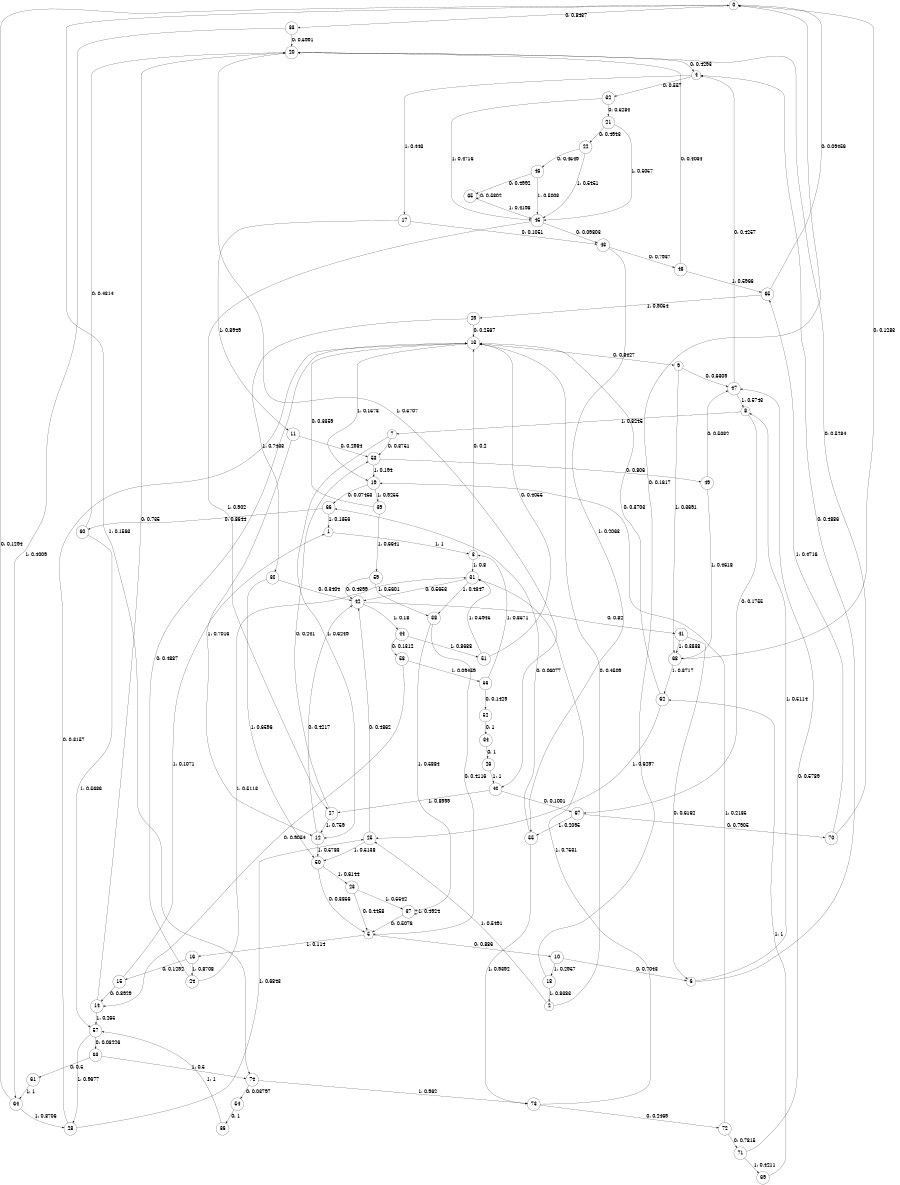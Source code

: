 digraph "ch23faceL9" {
size = "6,8.5";
ratio = "fill";
node [shape = circle];
node [fontsize = 24];
edge [fontsize = 24];
0 -> 33 [label = "0: 0.8437   "];
0 -> 74 [label = "1: 0.1563   "];
1 -> 3 [label = "1: 1        "];
2 -> 13 [label = "0: 0.4509   "];
2 -> 25 [label = "1: 0.5491   "];
3 -> 13 [label = "0: 0.2      "];
3 -> 31 [label = "1: 0.8      "];
4 -> 32 [label = "0: 0.557    "];
4 -> 17 [label = "1: 0.443    "];
5 -> 10 [label = "0: 0.886    "];
5 -> 16 [label = "1: 0.114    "];
6 -> 4 [label = "0: 0.4886   "];
6 -> 8 [label = "1: 0.5114   "];
7 -> 53 [label = "0: 0.3751   "];
7 -> 12 [label = "1: 0.6249   "];
8 -> 67 [label = "0: 0.1755   "];
8 -> 7 [label = "1: 0.8245   "];
9 -> 47 [label = "0: 0.6309   "];
9 -> 68 [label = "1: 0.3691   "];
10 -> 6 [label = "0: 0.7043   "];
10 -> 18 [label = "1: 0.2957   "];
11 -> 53 [label = "0: 0.2984   "];
11 -> 12 [label = "1: 0.7016   "];
12 -> 42 [label = "0: 0.4217   "];
12 -> 50 [label = "1: 0.5783   "];
13 -> 9 [label = "0: 0.8427   "];
13 -> 19 [label = "1: 0.1573   "];
14 -> 20 [label = "0: 0.735    "];
14 -> 57 [label = "1: 0.265    "];
15 -> 14 [label = "0: 0.8929   "];
15 -> 1 [label = "1: 0.1071   "];
16 -> 15 [label = "0: 0.1292   "];
16 -> 24 [label = "1: 0.8708   "];
17 -> 43 [label = "0: 0.1051   "];
17 -> 11 [label = "1: 0.8949   "];
18 -> 0 [label = "0: 0.1617   "];
18 -> 2 [label = "1: 0.8383   "];
19 -> 66 [label = "0: 0.07453  "];
19 -> 39 [label = "1: 0.9255   "];
20 -> 4 [label = "0: 0.4293   "];
20 -> 40 [label = "1: 0.5707   "];
21 -> 22 [label = "0: 0.4943   "];
21 -> 45 [label = "1: 0.5057   "];
22 -> 46 [label = "0: 0.4549   "];
22 -> 45 [label = "1: 0.5451   "];
23 -> 5 [label = "0: 0.4458   "];
23 -> 37 [label = "1: 0.5542   "];
24 -> 13 [label = "0: 0.4887   "];
24 -> 31 [label = "1: 0.5113   "];
25 -> 42 [label = "0: 0.4862   "];
25 -> 50 [label = "1: 0.5138   "];
26 -> 40 [label = "1: 1        "];
27 -> 53 [label = "0: 0.241    "];
27 -> 12 [label = "1: 0.759    "];
28 -> 13 [label = "0: 0.3157   "];
28 -> 25 [label = "1: 0.6843   "];
29 -> 13 [label = "0: 0.2567   "];
29 -> 30 [label = "1: 0.7433   "];
30 -> 42 [label = "0: 0.3404   "];
30 -> 50 [label = "1: 0.6596   "];
31 -> 42 [label = "0: 0.5653   "];
31 -> 38 [label = "1: 0.4347   "];
32 -> 21 [label = "0: 0.5284   "];
32 -> 45 [label = "1: 0.4716   "];
33 -> 20 [label = "0: 0.5991   "];
33 -> 64 [label = "1: 0.4009   "];
34 -> 26 [label = "0: 1        "];
35 -> 35 [label = "0: 0.5802   "];
35 -> 45 [label = "1: 0.4198   "];
36 -> 57 [label = "1: 1        "];
37 -> 5 [label = "0: 0.5076   "];
37 -> 37 [label = "1: 0.4924   "];
38 -> 5 [label = "0: 0.4116   "];
38 -> 37 [label = "1: 0.5884   "];
39 -> 13 [label = "0: 0.3359   "];
39 -> 59 [label = "1: 0.6641   "];
40 -> 67 [label = "0: 0.1001   "];
40 -> 27 [label = "1: 0.8999   "];
41 -> 6 [label = "0: 0.6162   "];
41 -> 68 [label = "1: 0.3838   "];
42 -> 41 [label = "0: 0.82     "];
42 -> 44 [label = "1: 0.18     "];
43 -> 48 [label = "0: 0.7937   "];
43 -> 55 [label = "1: 0.2063   "];
44 -> 58 [label = "0: 0.1312   "];
44 -> 51 [label = "1: 0.8688   "];
45 -> 43 [label = "0: 0.09803  "];
45 -> 27 [label = "1: 0.902    "];
46 -> 35 [label = "0: 0.4992   "];
46 -> 45 [label = "1: 0.5008   "];
47 -> 4 [label = "0: 0.4257   "];
47 -> 8 [label = "1: 0.5743   "];
48 -> 20 [label = "0: 0.4034   "];
48 -> 65 [label = "1: 0.5966   "];
49 -> 47 [label = "0: 0.5382   "];
49 -> 68 [label = "1: 0.4618   "];
50 -> 5 [label = "0: 0.3856   "];
50 -> 23 [label = "1: 0.6144   "];
51 -> 13 [label = "0: 0.4055   "];
51 -> 31 [label = "1: 0.5945   "];
52 -> 34 [label = "0: 1        "];
53 -> 49 [label = "0: 0.806    "];
53 -> 19 [label = "1: 0.194    "];
54 -> 36 [label = "0: 1        "];
55 -> 66 [label = "0: 0.06077  "];
55 -> 73 [label = "1: 0.9392   "];
56 -> 52 [label = "0: 0.1429   "];
56 -> 3 [label = "1: 0.8571   "];
57 -> 63 [label = "0: 0.03226  "];
57 -> 28 [label = "1: 0.9677   "];
58 -> 14 [label = "0: 0.9054   "];
58 -> 56 [label = "1: 0.09459  "];
59 -> 42 [label = "0: 0.4399   "];
59 -> 38 [label = "1: 0.5601   "];
60 -> 20 [label = "0: 0.4314   "];
60 -> 57 [label = "1: 0.5686   "];
61 -> 64 [label = "1: 1        "];
62 -> 13 [label = "0: 0.3703   "];
62 -> 25 [label = "1: 0.6297   "];
63 -> 61 [label = "0: 0.5      "];
63 -> 74 [label = "1: 0.5      "];
64 -> 0 [label = "0: 0.1294   "];
64 -> 28 [label = "1: 0.8706   "];
65 -> 0 [label = "0: 0.09456  "];
65 -> 29 [label = "1: 0.9054   "];
66 -> 60 [label = "0: 0.8644   "];
66 -> 1 [label = "1: 0.1356   "];
67 -> 70 [label = "0: 0.7905   "];
67 -> 55 [label = "1: 0.2095   "];
68 -> 0 [label = "0: 0.1283   "];
68 -> 62 [label = "1: 0.8717   "];
69 -> 62 [label = "1: 1        "];
70 -> 20 [label = "0: 0.5284   "];
70 -> 65 [label = "1: 0.4716   "];
71 -> 47 [label = "0: 0.5789   "];
71 -> 69 [label = "1: 0.4211   "];
72 -> 71 [label = "0: 0.7815   "];
72 -> 19 [label = "1: 0.2185   "];
73 -> 72 [label = "0: 0.2469   "];
73 -> 31 [label = "1: 0.7531   "];
74 -> 54 [label = "0: 0.03797  "];
74 -> 73 [label = "1: 0.962    "];
}